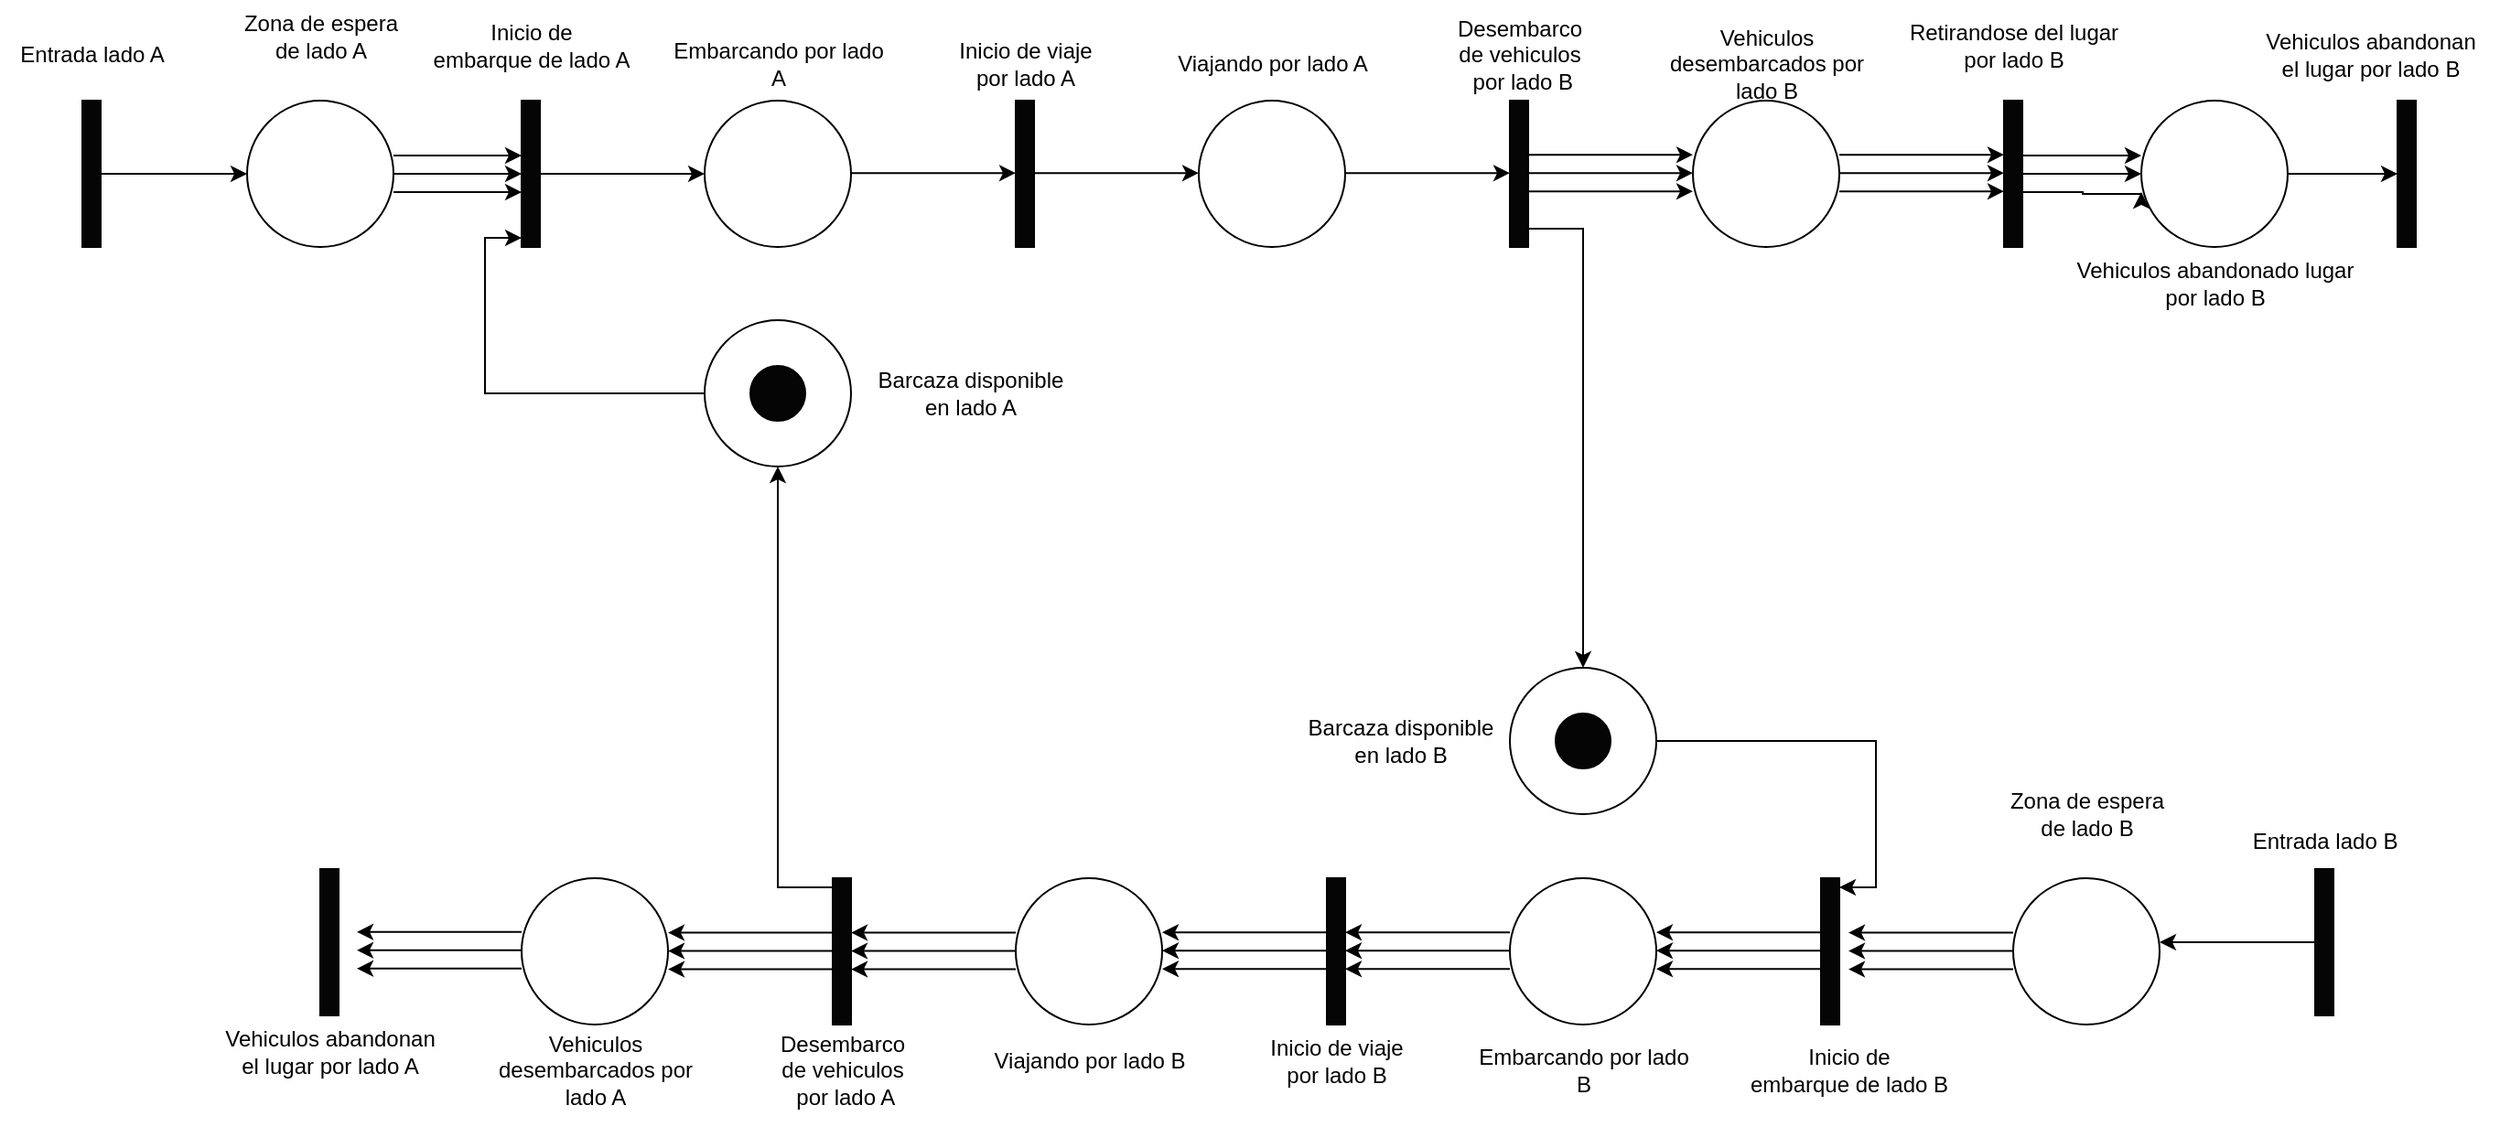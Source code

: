 <mxfile version="24.8.4">
  <diagram name="Page-1" id="fL57ZsQB82uFvDD6Spux">
    <mxGraphModel dx="683" dy="345" grid="1" gridSize="10" guides="1" tooltips="1" connect="1" arrows="1" fold="1" page="1" pageScale="1" pageWidth="1400" pageHeight="850" math="0" shadow="0">
      <root>
        <mxCell id="0" />
        <mxCell id="1" parent="0" />
        <mxCell id="WCE37zqOBh-SffteqKLI-4" value="" style="edgeStyle=orthogonalEdgeStyle;rounded=0;orthogonalLoop=1;jettySize=auto;html=1;curved=0;" edge="1" parent="1" source="WCE37zqOBh-SffteqKLI-1" target="WCE37zqOBh-SffteqKLI-3">
          <mxGeometry relative="1" as="geometry" />
        </mxCell>
        <mxCell id="WCE37zqOBh-SffteqKLI-1" value="" style="html=1;points=[[0,0,0,0,5],[0,1,0,0,-5],[1,0,0,0,5],[1,1,0,0,-5]];perimeter=orthogonalPerimeter;outlineConnect=0;targetShapes=umlLifeline;portConstraint=eastwest;newEdgeStyle={&quot;curved&quot;:0,&quot;rounded&quot;:0};fillColor=#050505;" vertex="1" parent="1">
          <mxGeometry x="80" y="200" width="10" height="80" as="geometry" />
        </mxCell>
        <mxCell id="WCE37zqOBh-SffteqKLI-2" value="Entrada lado A" style="text;html=1;align=center;verticalAlign=middle;resizable=0;points=[];autosize=1;strokeColor=none;fillColor=none;" vertex="1" parent="1">
          <mxGeometry x="35" y="160" width="100" height="30" as="geometry" />
        </mxCell>
        <mxCell id="WCE37zqOBh-SffteqKLI-7" value="" style="edgeStyle=orthogonalEdgeStyle;rounded=0;orthogonalLoop=1;jettySize=auto;html=1;" edge="1" parent="1" source="WCE37zqOBh-SffteqKLI-3" target="WCE37zqOBh-SffteqKLI-6">
          <mxGeometry relative="1" as="geometry" />
        </mxCell>
        <mxCell id="WCE37zqOBh-SffteqKLI-3" value="" style="ellipse;whiteSpace=wrap;html=1;aspect=fixed;" vertex="1" parent="1">
          <mxGeometry x="170" y="200" width="80" height="80" as="geometry" />
        </mxCell>
        <mxCell id="WCE37zqOBh-SffteqKLI-5" value="&lt;div&gt;Zona de espera&lt;/div&gt;&lt;div&gt;de lado A&lt;br&gt;&lt;/div&gt;" style="text;html=1;align=center;verticalAlign=middle;resizable=0;points=[];autosize=1;strokeColor=none;fillColor=none;" vertex="1" parent="1">
          <mxGeometry x="155" y="145" width="110" height="40" as="geometry" />
        </mxCell>
        <mxCell id="WCE37zqOBh-SffteqKLI-9" value="" style="edgeStyle=orthogonalEdgeStyle;rounded=0;orthogonalLoop=1;jettySize=auto;html=1;curved=0;" edge="1" parent="1" source="WCE37zqOBh-SffteqKLI-6" target="WCE37zqOBh-SffteqKLI-8">
          <mxGeometry relative="1" as="geometry" />
        </mxCell>
        <mxCell id="WCE37zqOBh-SffteqKLI-6" value="" style="html=1;points=[[0,0,0,0,5],[0,1,0,0,-5],[1,0,0,0,5],[1,1,0,0,-5]];perimeter=orthogonalPerimeter;outlineConnect=0;targetShapes=umlLifeline;portConstraint=eastwest;newEdgeStyle={&quot;curved&quot;:0,&quot;rounded&quot;:0};fillColor=#050505;" vertex="1" parent="1">
          <mxGeometry x="320" y="200" width="10" height="80" as="geometry" />
        </mxCell>
        <mxCell id="WCE37zqOBh-SffteqKLI-8" value="" style="ellipse;whiteSpace=wrap;html=1;aspect=fixed;" vertex="1" parent="1">
          <mxGeometry x="420" y="200" width="80" height="80" as="geometry" />
        </mxCell>
        <mxCell id="WCE37zqOBh-SffteqKLI-18" value="" style="html=1;points=[[0,0,0,0,5],[0,1,0,0,-5],[1,0,0,0,5],[1,1,0,0,-5]];perimeter=orthogonalPerimeter;outlineConnect=0;targetShapes=umlLifeline;portConstraint=eastwest;newEdgeStyle={&quot;curved&quot;:0,&quot;rounded&quot;:0};fillColor=#050505;" vertex="1" parent="1">
          <mxGeometry x="590" y="200" width="10" height="80" as="geometry" />
        </mxCell>
        <mxCell id="WCE37zqOBh-SffteqKLI-27" value="" style="edgeStyle=orthogonalEdgeStyle;rounded=0;orthogonalLoop=1;jettySize=auto;html=1;" edge="1" parent="1">
          <mxGeometry relative="1" as="geometry">
            <mxPoint x="250" y="250" as="sourcePoint" />
            <mxPoint x="320" y="250" as="targetPoint" />
          </mxGeometry>
        </mxCell>
        <mxCell id="WCE37zqOBh-SffteqKLI-28" value="" style="edgeStyle=orthogonalEdgeStyle;rounded=0;orthogonalLoop=1;jettySize=auto;html=1;" edge="1" parent="1">
          <mxGeometry relative="1" as="geometry">
            <mxPoint x="250" y="230" as="sourcePoint" />
            <mxPoint x="320" y="230" as="targetPoint" />
          </mxGeometry>
        </mxCell>
        <mxCell id="WCE37zqOBh-SffteqKLI-31" value="" style="ellipse;whiteSpace=wrap;html=1;aspect=fixed;" vertex="1" parent="1">
          <mxGeometry x="420" y="320" width="80" height="80" as="geometry" />
        </mxCell>
        <mxCell id="WCE37zqOBh-SffteqKLI-32" style="edgeStyle=orthogonalEdgeStyle;rounded=0;orthogonalLoop=1;jettySize=auto;html=1;entryX=0;entryY=1;entryDx=0;entryDy=-5;entryPerimeter=0;" edge="1" parent="1" source="WCE37zqOBh-SffteqKLI-31" target="WCE37zqOBh-SffteqKLI-6">
          <mxGeometry relative="1" as="geometry">
            <Array as="points">
              <mxPoint x="300" y="360" />
              <mxPoint x="300" y="275" />
            </Array>
          </mxGeometry>
        </mxCell>
        <mxCell id="WCE37zqOBh-SffteqKLI-33" value="" style="ellipse;whiteSpace=wrap;html=1;aspect=fixed;fillColor=#050505;" vertex="1" parent="1">
          <mxGeometry x="445" y="345" width="30" height="30" as="geometry" />
        </mxCell>
        <mxCell id="WCE37zqOBh-SffteqKLI-34" value="" style="edgeStyle=orthogonalEdgeStyle;rounded=0;orthogonalLoop=1;jettySize=auto;html=1;curved=0;" edge="1" parent="1">
          <mxGeometry relative="1" as="geometry">
            <mxPoint x="500" y="239.58" as="sourcePoint" />
            <mxPoint x="590" y="239.58" as="targetPoint" />
          </mxGeometry>
        </mxCell>
        <mxCell id="WCE37zqOBh-SffteqKLI-37" value="" style="ellipse;whiteSpace=wrap;html=1;aspect=fixed;" vertex="1" parent="1">
          <mxGeometry x="690" y="200" width="80" height="80" as="geometry" />
        </mxCell>
        <mxCell id="WCE37zqOBh-SffteqKLI-112" style="edgeStyle=orthogonalEdgeStyle;rounded=0;orthogonalLoop=1;jettySize=auto;html=1;curved=0;entryX=0.5;entryY=0;entryDx=0;entryDy=0;" edge="1" parent="1" source="WCE37zqOBh-SffteqKLI-38" target="WCE37zqOBh-SffteqKLI-98">
          <mxGeometry relative="1" as="geometry">
            <Array as="points">
              <mxPoint x="900" y="270" />
            </Array>
          </mxGeometry>
        </mxCell>
        <mxCell id="WCE37zqOBh-SffteqKLI-38" value="" style="html=1;points=[[0,0,0,0,5],[0,1,0,0,-5],[1,0,0,0,5],[1,1,0,0,-5]];perimeter=orthogonalPerimeter;outlineConnect=0;targetShapes=umlLifeline;portConstraint=eastwest;newEdgeStyle={&quot;curved&quot;:0,&quot;rounded&quot;:0};fillColor=#050505;" vertex="1" parent="1">
          <mxGeometry x="860" y="200" width="10" height="80" as="geometry" />
        </mxCell>
        <mxCell id="WCE37zqOBh-SffteqKLI-39" value="" style="edgeStyle=orthogonalEdgeStyle;rounded=0;orthogonalLoop=1;jettySize=auto;html=1;curved=0;" edge="1" parent="1">
          <mxGeometry relative="1" as="geometry">
            <mxPoint x="770" y="239.58" as="sourcePoint" />
            <mxPoint x="860" y="239.58" as="targetPoint" />
          </mxGeometry>
        </mxCell>
        <mxCell id="WCE37zqOBh-SffteqKLI-42" value="" style="edgeStyle=orthogonalEdgeStyle;rounded=0;orthogonalLoop=1;jettySize=auto;html=1;curved=0;" edge="1" parent="1">
          <mxGeometry relative="1" as="geometry">
            <mxPoint x="600" y="239.58" as="sourcePoint" />
            <mxPoint x="690" y="239.58" as="targetPoint" />
          </mxGeometry>
        </mxCell>
        <mxCell id="WCE37zqOBh-SffteqKLI-46" value="" style="ellipse;whiteSpace=wrap;html=1;aspect=fixed;" vertex="1" parent="1">
          <mxGeometry x="320" y="625" width="80" height="80" as="geometry" />
        </mxCell>
        <mxCell id="WCE37zqOBh-SffteqKLI-111" style="edgeStyle=orthogonalEdgeStyle;rounded=0;orthogonalLoop=1;jettySize=auto;html=1;curved=0;entryX=0.5;entryY=1;entryDx=0;entryDy=0;" edge="1" parent="1" source="WCE37zqOBh-SffteqKLI-48" target="WCE37zqOBh-SffteqKLI-31">
          <mxGeometry relative="1" as="geometry">
            <Array as="points">
              <mxPoint x="460" y="630" />
            </Array>
          </mxGeometry>
        </mxCell>
        <mxCell id="WCE37zqOBh-SffteqKLI-48" value="" style="html=1;points=[[0,0,0,0,5],[0,1,0,0,-5],[1,0,0,0,5],[1,1,0,0,-5]];perimeter=orthogonalPerimeter;outlineConnect=0;targetShapes=umlLifeline;portConstraint=eastwest;newEdgeStyle={&quot;curved&quot;:0,&quot;rounded&quot;:0};fillColor=#050505;" vertex="1" parent="1">
          <mxGeometry x="490" y="625" width="10" height="80" as="geometry" />
        </mxCell>
        <mxCell id="WCE37zqOBh-SffteqKLI-49" value="" style="ellipse;whiteSpace=wrap;html=1;aspect=fixed;" vertex="1" parent="1">
          <mxGeometry x="590" y="625" width="80" height="80" as="geometry" />
        </mxCell>
        <mxCell id="WCE37zqOBh-SffteqKLI-50" value="" style="html=1;points=[[0,0,0,0,5],[0,1,0,0,-5],[1,0,0,0,5],[1,1,0,0,-5]];perimeter=orthogonalPerimeter;outlineConnect=0;targetShapes=umlLifeline;portConstraint=eastwest;newEdgeStyle={&quot;curved&quot;:0,&quot;rounded&quot;:0};fillColor=#050505;" vertex="1" parent="1">
          <mxGeometry x="760" y="625" width="10" height="80" as="geometry" />
        </mxCell>
        <mxCell id="WCE37zqOBh-SffteqKLI-55" value="" style="edgeStyle=orthogonalEdgeStyle;rounded=0;orthogonalLoop=1;jettySize=auto;html=1;curved=0;" edge="1" parent="1">
          <mxGeometry relative="1" as="geometry">
            <mxPoint x="760" y="664.58" as="sourcePoint" />
            <mxPoint x="670" y="664.58" as="targetPoint" />
          </mxGeometry>
        </mxCell>
        <mxCell id="WCE37zqOBh-SffteqKLI-56" value="" style="edgeStyle=orthogonalEdgeStyle;rounded=0;orthogonalLoop=1;jettySize=auto;html=1;entryX=0;entryY=0.375;entryDx=0;entryDy=0;entryPerimeter=0;" edge="1" parent="1">
          <mxGeometry relative="1" as="geometry">
            <mxPoint x="760" y="654.58" as="sourcePoint" />
            <mxPoint x="670" y="654.58" as="targetPoint" />
          </mxGeometry>
        </mxCell>
        <mxCell id="WCE37zqOBh-SffteqKLI-57" value="" style="edgeStyle=orthogonalEdgeStyle;rounded=0;orthogonalLoop=1;jettySize=auto;html=1;entryX=0;entryY=0.625;entryDx=0;entryDy=0;entryPerimeter=0;" edge="1" parent="1">
          <mxGeometry relative="1" as="geometry">
            <mxPoint x="760" y="674.58" as="sourcePoint" />
            <mxPoint x="670" y="674.58" as="targetPoint" />
          </mxGeometry>
        </mxCell>
        <mxCell id="WCE37zqOBh-SffteqKLI-58" value="" style="ellipse;whiteSpace=wrap;html=1;aspect=fixed;" vertex="1" parent="1">
          <mxGeometry x="860" y="625" width="80" height="80" as="geometry" />
        </mxCell>
        <mxCell id="WCE37zqOBh-SffteqKLI-59" value="" style="html=1;points=[[0,0,0,0,5],[0,1,0,0,-5],[1,0,0,0,5],[1,1,0,0,-5]];perimeter=orthogonalPerimeter;outlineConnect=0;targetShapes=umlLifeline;portConstraint=eastwest;newEdgeStyle={&quot;curved&quot;:0,&quot;rounded&quot;:0};fillColor=#050505;" vertex="1" parent="1">
          <mxGeometry x="1030" y="625" width="10" height="80" as="geometry" />
        </mxCell>
        <mxCell id="WCE37zqOBh-SffteqKLI-60" value="" style="edgeStyle=orthogonalEdgeStyle;rounded=0;orthogonalLoop=1;jettySize=auto;html=1;curved=0;" edge="1" parent="1">
          <mxGeometry relative="1" as="geometry">
            <mxPoint x="1030" y="664.58" as="sourcePoint" />
            <mxPoint x="940" y="664.58" as="targetPoint" />
          </mxGeometry>
        </mxCell>
        <mxCell id="WCE37zqOBh-SffteqKLI-61" value="" style="edgeStyle=orthogonalEdgeStyle;rounded=0;orthogonalLoop=1;jettySize=auto;html=1;entryX=0;entryY=0.375;entryDx=0;entryDy=0;entryPerimeter=0;" edge="1" parent="1">
          <mxGeometry relative="1" as="geometry">
            <mxPoint x="1030" y="654.58" as="sourcePoint" />
            <mxPoint x="940" y="654.58" as="targetPoint" />
          </mxGeometry>
        </mxCell>
        <mxCell id="WCE37zqOBh-SffteqKLI-62" value="" style="edgeStyle=orthogonalEdgeStyle;rounded=0;orthogonalLoop=1;jettySize=auto;html=1;entryX=0;entryY=0.625;entryDx=0;entryDy=0;entryPerimeter=0;" edge="1" parent="1">
          <mxGeometry relative="1" as="geometry">
            <mxPoint x="1030" y="674.58" as="sourcePoint" />
            <mxPoint x="940" y="674.58" as="targetPoint" />
          </mxGeometry>
        </mxCell>
        <mxCell id="WCE37zqOBh-SffteqKLI-63" value="" style="edgeStyle=orthogonalEdgeStyle;rounded=0;orthogonalLoop=1;jettySize=auto;html=1;curved=0;" edge="1" parent="1">
          <mxGeometry relative="1" as="geometry">
            <mxPoint x="860" y="664.58" as="sourcePoint" />
            <mxPoint x="770" y="664.58" as="targetPoint" />
          </mxGeometry>
        </mxCell>
        <mxCell id="WCE37zqOBh-SffteqKLI-64" value="" style="edgeStyle=orthogonalEdgeStyle;rounded=0;orthogonalLoop=1;jettySize=auto;html=1;entryX=0;entryY=0.375;entryDx=0;entryDy=0;entryPerimeter=0;" edge="1" parent="1">
          <mxGeometry relative="1" as="geometry">
            <mxPoint x="860" y="654.58" as="sourcePoint" />
            <mxPoint x="770" y="654.58" as="targetPoint" />
          </mxGeometry>
        </mxCell>
        <mxCell id="WCE37zqOBh-SffteqKLI-65" value="" style="edgeStyle=orthogonalEdgeStyle;rounded=0;orthogonalLoop=1;jettySize=auto;html=1;entryX=0;entryY=0.625;entryDx=0;entryDy=0;entryPerimeter=0;" edge="1" parent="1">
          <mxGeometry relative="1" as="geometry">
            <mxPoint x="860" y="674.58" as="sourcePoint" />
            <mxPoint x="770" y="674.58" as="targetPoint" />
          </mxGeometry>
        </mxCell>
        <mxCell id="WCE37zqOBh-SffteqKLI-67" value="" style="ellipse;whiteSpace=wrap;html=1;aspect=fixed;" vertex="1" parent="1">
          <mxGeometry x="960" y="200" width="80" height="80" as="geometry" />
        </mxCell>
        <mxCell id="WCE37zqOBh-SffteqKLI-132" style="edgeStyle=orthogonalEdgeStyle;rounded=0;orthogonalLoop=1;jettySize=auto;html=1;curved=0;" edge="1" parent="1" source="WCE37zqOBh-SffteqKLI-68" target="WCE37zqOBh-SffteqKLI-131">
          <mxGeometry relative="1" as="geometry" />
        </mxCell>
        <mxCell id="WCE37zqOBh-SffteqKLI-68" value="" style="html=1;points=[[0,0,0,0,5],[0,1,0,0,-5],[1,0,0,0,5],[1,1,0,0,-5]];perimeter=orthogonalPerimeter;outlineConnect=0;targetShapes=umlLifeline;portConstraint=eastwest;newEdgeStyle={&quot;curved&quot;:0,&quot;rounded&quot;:0};fillColor=#050505;" vertex="1" parent="1">
          <mxGeometry x="1130" y="200" width="10" height="80" as="geometry" />
        </mxCell>
        <mxCell id="WCE37zqOBh-SffteqKLI-69" value="" style="edgeStyle=orthogonalEdgeStyle;rounded=0;orthogonalLoop=1;jettySize=auto;html=1;curved=0;" edge="1" parent="1">
          <mxGeometry relative="1" as="geometry">
            <mxPoint x="1040" y="239.58" as="sourcePoint" />
            <mxPoint x="1130" y="239.58" as="targetPoint" />
          </mxGeometry>
        </mxCell>
        <mxCell id="WCE37zqOBh-SffteqKLI-70" value="" style="edgeStyle=orthogonalEdgeStyle;rounded=0;orthogonalLoop=1;jettySize=auto;html=1;entryX=0;entryY=0.375;entryDx=0;entryDy=0;entryPerimeter=0;" edge="1" parent="1">
          <mxGeometry relative="1" as="geometry">
            <mxPoint x="1040" y="229.58" as="sourcePoint" />
            <mxPoint x="1130" y="229.58" as="targetPoint" />
          </mxGeometry>
        </mxCell>
        <mxCell id="WCE37zqOBh-SffteqKLI-71" value="" style="edgeStyle=orthogonalEdgeStyle;rounded=0;orthogonalLoop=1;jettySize=auto;html=1;entryX=0;entryY=0.625;entryDx=0;entryDy=0;entryPerimeter=0;" edge="1" parent="1">
          <mxGeometry relative="1" as="geometry">
            <mxPoint x="1040" y="249.58" as="sourcePoint" />
            <mxPoint x="1130" y="249.58" as="targetPoint" />
          </mxGeometry>
        </mxCell>
        <mxCell id="WCE37zqOBh-SffteqKLI-72" value="" style="edgeStyle=orthogonalEdgeStyle;rounded=0;orthogonalLoop=1;jettySize=auto;html=1;curved=0;" edge="1" parent="1">
          <mxGeometry relative="1" as="geometry">
            <mxPoint x="870" y="239.58" as="sourcePoint" />
            <mxPoint x="960" y="239.58" as="targetPoint" />
          </mxGeometry>
        </mxCell>
        <mxCell id="WCE37zqOBh-SffteqKLI-73" value="" style="edgeStyle=orthogonalEdgeStyle;rounded=0;orthogonalLoop=1;jettySize=auto;html=1;entryX=0;entryY=0.375;entryDx=0;entryDy=0;entryPerimeter=0;" edge="1" parent="1">
          <mxGeometry relative="1" as="geometry">
            <mxPoint x="870" y="229.58" as="sourcePoint" />
            <mxPoint x="960" y="229.58" as="targetPoint" />
          </mxGeometry>
        </mxCell>
        <mxCell id="WCE37zqOBh-SffteqKLI-74" value="" style="edgeStyle=orthogonalEdgeStyle;rounded=0;orthogonalLoop=1;jettySize=auto;html=1;entryX=0;entryY=0.625;entryDx=0;entryDy=0;entryPerimeter=0;" edge="1" parent="1">
          <mxGeometry relative="1" as="geometry">
            <mxPoint x="870" y="249.58" as="sourcePoint" />
            <mxPoint x="960" y="249.58" as="targetPoint" />
          </mxGeometry>
        </mxCell>
        <mxCell id="WCE37zqOBh-SffteqKLI-83" value="" style="edgeStyle=orthogonalEdgeStyle;rounded=0;orthogonalLoop=1;jettySize=auto;html=1;curved=0;" edge="1" parent="1" source="WCE37zqOBh-SffteqKLI-84">
          <mxGeometry relative="1" as="geometry">
            <mxPoint x="1215" y="660" as="targetPoint" />
          </mxGeometry>
        </mxCell>
        <mxCell id="WCE37zqOBh-SffteqKLI-84" value="" style="html=1;points=[[0,0,0,0,5],[0,1,0,0,-5],[1,0,0,0,5],[1,1,0,0,-5]];perimeter=orthogonalPerimeter;outlineConnect=0;targetShapes=umlLifeline;portConstraint=eastwest;newEdgeStyle={&quot;curved&quot;:0,&quot;rounded&quot;:0};fillColor=#050505;" vertex="1" parent="1">
          <mxGeometry x="1300" y="620" width="10" height="80" as="geometry" />
        </mxCell>
        <mxCell id="WCE37zqOBh-SffteqKLI-85" value="Entrada lado B" style="text;html=1;align=center;verticalAlign=middle;resizable=0;points=[];autosize=1;strokeColor=none;fillColor=none;" vertex="1" parent="1">
          <mxGeometry x="1255" y="590" width="100" height="30" as="geometry" />
        </mxCell>
        <mxCell id="WCE37zqOBh-SffteqKLI-86" value="" style="ellipse;whiteSpace=wrap;html=1;aspect=fixed;" vertex="1" parent="1">
          <mxGeometry x="1135" y="625" width="80" height="80" as="geometry" />
        </mxCell>
        <mxCell id="WCE37zqOBh-SffteqKLI-87" value="&lt;div&gt;Zona de espera&lt;/div&gt;&lt;div&gt;de lado B&lt;br&gt;&lt;/div&gt;" style="text;html=1;align=center;verticalAlign=middle;resizable=0;points=[];autosize=1;strokeColor=none;fillColor=none;" vertex="1" parent="1">
          <mxGeometry x="1120" y="570" width="110" height="40" as="geometry" />
        </mxCell>
        <mxCell id="WCE37zqOBh-SffteqKLI-92" value="" style="edgeStyle=orthogonalEdgeStyle;rounded=0;orthogonalLoop=1;jettySize=auto;html=1;curved=0;" edge="1" parent="1">
          <mxGeometry relative="1" as="geometry">
            <mxPoint x="590" y="664.8" as="sourcePoint" />
            <mxPoint x="500" y="664.8" as="targetPoint" />
          </mxGeometry>
        </mxCell>
        <mxCell id="WCE37zqOBh-SffteqKLI-93" value="" style="edgeStyle=orthogonalEdgeStyle;rounded=0;orthogonalLoop=1;jettySize=auto;html=1;entryX=0;entryY=0.375;entryDx=0;entryDy=0;entryPerimeter=0;" edge="1" parent="1">
          <mxGeometry relative="1" as="geometry">
            <mxPoint x="590" y="654.8" as="sourcePoint" />
            <mxPoint x="500" y="654.8" as="targetPoint" />
          </mxGeometry>
        </mxCell>
        <mxCell id="WCE37zqOBh-SffteqKLI-94" value="" style="edgeStyle=orthogonalEdgeStyle;rounded=0;orthogonalLoop=1;jettySize=auto;html=1;entryX=0;entryY=0.625;entryDx=0;entryDy=0;entryPerimeter=0;" edge="1" parent="1">
          <mxGeometry relative="1" as="geometry">
            <mxPoint x="590" y="674.8" as="sourcePoint" />
            <mxPoint x="500" y="674.8" as="targetPoint" />
          </mxGeometry>
        </mxCell>
        <mxCell id="WCE37zqOBh-SffteqKLI-95" value="" style="edgeStyle=orthogonalEdgeStyle;rounded=0;orthogonalLoop=1;jettySize=auto;html=1;curved=0;" edge="1" parent="1">
          <mxGeometry relative="1" as="geometry">
            <mxPoint x="490" y="664.8" as="sourcePoint" />
            <mxPoint x="400" y="664.8" as="targetPoint" />
          </mxGeometry>
        </mxCell>
        <mxCell id="WCE37zqOBh-SffteqKLI-96" value="" style="edgeStyle=orthogonalEdgeStyle;rounded=0;orthogonalLoop=1;jettySize=auto;html=1;entryX=0;entryY=0.375;entryDx=0;entryDy=0;entryPerimeter=0;" edge="1" parent="1">
          <mxGeometry relative="1" as="geometry">
            <mxPoint x="490" y="654.8" as="sourcePoint" />
            <mxPoint x="400" y="654.8" as="targetPoint" />
          </mxGeometry>
        </mxCell>
        <mxCell id="WCE37zqOBh-SffteqKLI-97" value="" style="edgeStyle=orthogonalEdgeStyle;rounded=0;orthogonalLoop=1;jettySize=auto;html=1;entryX=0;entryY=0.625;entryDx=0;entryDy=0;entryPerimeter=0;" edge="1" parent="1">
          <mxGeometry relative="1" as="geometry">
            <mxPoint x="490" y="674.8" as="sourcePoint" />
            <mxPoint x="400" y="674.8" as="targetPoint" />
          </mxGeometry>
        </mxCell>
        <mxCell id="WCE37zqOBh-SffteqKLI-98" value="" style="ellipse;whiteSpace=wrap;html=1;aspect=fixed;" vertex="1" parent="1">
          <mxGeometry x="860" y="510" width="80" height="80" as="geometry" />
        </mxCell>
        <mxCell id="WCE37zqOBh-SffteqKLI-99" value="" style="ellipse;whiteSpace=wrap;html=1;aspect=fixed;fillColor=#050505;" vertex="1" parent="1">
          <mxGeometry x="885" y="535" width="30" height="30" as="geometry" />
        </mxCell>
        <mxCell id="WCE37zqOBh-SffteqKLI-101" value="" style="edgeStyle=orthogonalEdgeStyle;rounded=0;orthogonalLoop=1;jettySize=auto;html=1;curved=0;" edge="1" parent="1">
          <mxGeometry relative="1" as="geometry">
            <mxPoint x="1135" y="664.8" as="sourcePoint" />
            <mxPoint x="1045" y="664.8" as="targetPoint" />
          </mxGeometry>
        </mxCell>
        <mxCell id="WCE37zqOBh-SffteqKLI-102" value="" style="edgeStyle=orthogonalEdgeStyle;rounded=0;orthogonalLoop=1;jettySize=auto;html=1;entryX=0;entryY=0.375;entryDx=0;entryDy=0;entryPerimeter=0;" edge="1" parent="1">
          <mxGeometry relative="1" as="geometry">
            <mxPoint x="1135" y="654.8" as="sourcePoint" />
            <mxPoint x="1045" y="654.8" as="targetPoint" />
          </mxGeometry>
        </mxCell>
        <mxCell id="WCE37zqOBh-SffteqKLI-103" value="" style="edgeStyle=orthogonalEdgeStyle;rounded=0;orthogonalLoop=1;jettySize=auto;html=1;entryX=0;entryY=0.625;entryDx=0;entryDy=0;entryPerimeter=0;" edge="1" parent="1">
          <mxGeometry relative="1" as="geometry">
            <mxPoint x="1135" y="674.8" as="sourcePoint" />
            <mxPoint x="1045" y="674.8" as="targetPoint" />
          </mxGeometry>
        </mxCell>
        <mxCell id="WCE37zqOBh-SffteqKLI-106" style="edgeStyle=orthogonalEdgeStyle;rounded=0;orthogonalLoop=1;jettySize=auto;html=1;entryX=1;entryY=0;entryDx=0;entryDy=5;entryPerimeter=0;" edge="1" parent="1" source="WCE37zqOBh-SffteqKLI-98" target="WCE37zqOBh-SffteqKLI-59">
          <mxGeometry relative="1" as="geometry">
            <Array as="points">
              <mxPoint x="1060" y="550" />
              <mxPoint x="1060" y="630" />
            </Array>
          </mxGeometry>
        </mxCell>
        <mxCell id="WCE37zqOBh-SffteqKLI-107" value="" style="html=1;points=[[0,0,0,0,5],[0,1,0,0,-5],[1,0,0,0,5],[1,1,0,0,-5]];perimeter=orthogonalPerimeter;outlineConnect=0;targetShapes=umlLifeline;portConstraint=eastwest;newEdgeStyle={&quot;curved&quot;:0,&quot;rounded&quot;:0};fillColor=#050505;" vertex="1" parent="1">
          <mxGeometry x="210" y="620" width="10" height="80" as="geometry" />
        </mxCell>
        <mxCell id="WCE37zqOBh-SffteqKLI-108" value="" style="edgeStyle=orthogonalEdgeStyle;rounded=0;orthogonalLoop=1;jettySize=auto;html=1;curved=0;" edge="1" parent="1">
          <mxGeometry relative="1" as="geometry">
            <mxPoint x="320" y="664.41" as="sourcePoint" />
            <mxPoint x="230" y="664.41" as="targetPoint" />
          </mxGeometry>
        </mxCell>
        <mxCell id="WCE37zqOBh-SffteqKLI-109" value="" style="edgeStyle=orthogonalEdgeStyle;rounded=0;orthogonalLoop=1;jettySize=auto;html=1;entryX=0;entryY=0.375;entryDx=0;entryDy=0;entryPerimeter=0;" edge="1" parent="1">
          <mxGeometry relative="1" as="geometry">
            <mxPoint x="320" y="654.41" as="sourcePoint" />
            <mxPoint x="230" y="654.41" as="targetPoint" />
          </mxGeometry>
        </mxCell>
        <mxCell id="WCE37zqOBh-SffteqKLI-110" value="" style="edgeStyle=orthogonalEdgeStyle;rounded=0;orthogonalLoop=1;jettySize=auto;html=1;entryX=0;entryY=0.625;entryDx=0;entryDy=0;entryPerimeter=0;" edge="1" parent="1">
          <mxGeometry relative="1" as="geometry">
            <mxPoint x="320" y="674.41" as="sourcePoint" />
            <mxPoint x="230" y="674.41" as="targetPoint" />
          </mxGeometry>
        </mxCell>
        <mxCell id="WCE37zqOBh-SffteqKLI-113" value="&lt;div&gt;Inicio de&lt;/div&gt;&lt;div&gt;embarque de lado A&lt;br&gt;&lt;/div&gt;" style="text;html=1;align=center;verticalAlign=middle;resizable=0;points=[];autosize=1;strokeColor=none;fillColor=none;" vertex="1" parent="1">
          <mxGeometry x="260" y="150" width="130" height="40" as="geometry" />
        </mxCell>
        <mxCell id="WCE37zqOBh-SffteqKLI-114" value="&lt;div&gt;Embarcando por lado&lt;/div&gt;&lt;div&gt;A&lt;br&gt;&lt;/div&gt;" style="text;html=1;align=center;verticalAlign=middle;resizable=0;points=[];autosize=1;strokeColor=none;fillColor=none;" vertex="1" parent="1">
          <mxGeometry x="390" y="160" width="140" height="40" as="geometry" />
        </mxCell>
        <mxCell id="WCE37zqOBh-SffteqKLI-115" value="&lt;div&gt;Inicio de viaje&lt;/div&gt;&lt;div&gt;por lado A&lt;br&gt;&lt;/div&gt;" style="text;html=1;align=center;verticalAlign=middle;resizable=0;points=[];autosize=1;strokeColor=none;fillColor=none;" vertex="1" parent="1">
          <mxGeometry x="545" y="160" width="100" height="40" as="geometry" />
        </mxCell>
        <mxCell id="WCE37zqOBh-SffteqKLI-116" value="Viajando por lado A" style="text;html=1;align=center;verticalAlign=middle;resizable=0;points=[];autosize=1;strokeColor=none;fillColor=none;" vertex="1" parent="1">
          <mxGeometry x="665" y="165" width="130" height="30" as="geometry" />
        </mxCell>
        <mxCell id="WCE37zqOBh-SffteqKLI-117" value="&lt;div&gt;Desembarco&lt;/div&gt;&lt;div&gt;de vehiculos&lt;br&gt;&lt;/div&gt;&lt;div&gt;&amp;nbsp;por lado B&lt;br&gt;&lt;/div&gt;" style="text;html=1;align=center;verticalAlign=middle;resizable=0;points=[];autosize=1;strokeColor=none;fillColor=none;" vertex="1" parent="1">
          <mxGeometry x="815" y="145" width="100" height="60" as="geometry" />
        </mxCell>
        <mxCell id="WCE37zqOBh-SffteqKLI-118" value="&lt;div&gt;Vehiculos&lt;/div&gt;&lt;div&gt;desembarcados por&lt;/div&gt;&lt;div&gt;lado B&lt;br&gt;&lt;/div&gt;" style="text;html=1;align=center;verticalAlign=middle;resizable=0;points=[];autosize=1;strokeColor=none;fillColor=none;" vertex="1" parent="1">
          <mxGeometry x="930" y="150" width="140" height="60" as="geometry" />
        </mxCell>
        <mxCell id="WCE37zqOBh-SffteqKLI-119" value="&lt;div&gt;Vehiculos abandonado lugar&lt;/div&gt;&lt;div&gt;por lado B&lt;br&gt;&lt;/div&gt;" style="text;html=1;align=center;verticalAlign=middle;resizable=0;points=[];autosize=1;strokeColor=none;fillColor=none;" vertex="1" parent="1">
          <mxGeometry x="1155" y="280" width="180" height="40" as="geometry" />
        </mxCell>
        <mxCell id="WCE37zqOBh-SffteqKLI-122" value="&lt;div&gt;Inicio de&lt;/div&gt;&lt;div&gt;embarque de lado B&lt;br&gt;&lt;/div&gt;" style="text;html=1;align=center;verticalAlign=middle;resizable=0;points=[];autosize=1;strokeColor=none;fillColor=none;" vertex="1" parent="1">
          <mxGeometry x="975" y="710" width="140" height="40" as="geometry" />
        </mxCell>
        <mxCell id="WCE37zqOBh-SffteqKLI-123" value="&lt;div&gt;Embarcando por lado&lt;/div&gt;&lt;div&gt;B&lt;br&gt;&lt;/div&gt;" style="text;html=1;align=center;verticalAlign=middle;resizable=0;points=[];autosize=1;strokeColor=none;fillColor=none;" vertex="1" parent="1">
          <mxGeometry x="830" y="710" width="140" height="40" as="geometry" />
        </mxCell>
        <mxCell id="WCE37zqOBh-SffteqKLI-124" value="&lt;div&gt;Inicio de viaje&lt;/div&gt;&lt;div&gt;por lado B&lt;br&gt;&lt;/div&gt;" style="text;html=1;align=center;verticalAlign=middle;resizable=0;points=[];autosize=1;strokeColor=none;fillColor=none;" vertex="1" parent="1">
          <mxGeometry x="715" y="705" width="100" height="40" as="geometry" />
        </mxCell>
        <mxCell id="WCE37zqOBh-SffteqKLI-125" value="Viajando por lado B" style="text;html=1;align=center;verticalAlign=middle;resizable=0;points=[];autosize=1;strokeColor=none;fillColor=none;" vertex="1" parent="1">
          <mxGeometry x="565" y="710" width="130" height="30" as="geometry" />
        </mxCell>
        <mxCell id="WCE37zqOBh-SffteqKLI-126" value="&lt;div&gt;Desembarco&lt;/div&gt;&lt;div&gt;de vehiculos&lt;br&gt;&lt;/div&gt;&lt;div&gt;&amp;nbsp;por lado A&lt;br&gt;&lt;/div&gt;" style="text;html=1;align=center;verticalAlign=middle;resizable=0;points=[];autosize=1;strokeColor=none;fillColor=none;" vertex="1" parent="1">
          <mxGeometry x="445" y="700" width="100" height="60" as="geometry" />
        </mxCell>
        <mxCell id="WCE37zqOBh-SffteqKLI-127" value="&lt;div&gt;Vehiculos&lt;/div&gt;&lt;div&gt;desembarcados por&lt;/div&gt;&lt;div&gt;lado A&lt;br&gt;&lt;/div&gt;" style="text;html=1;align=center;verticalAlign=middle;resizable=0;points=[];autosize=1;strokeColor=none;fillColor=none;" vertex="1" parent="1">
          <mxGeometry x="290" y="700" width="140" height="60" as="geometry" />
        </mxCell>
        <mxCell id="WCE37zqOBh-SffteqKLI-128" value="&lt;div&gt;Vehiculos abandonan&lt;/div&gt;&lt;div&gt;el lugar por lado A&lt;br&gt;&lt;/div&gt;" style="text;html=1;align=center;verticalAlign=middle;resizable=0;points=[];autosize=1;strokeColor=none;fillColor=none;" vertex="1" parent="1">
          <mxGeometry x="145" y="700" width="140" height="40" as="geometry" />
        </mxCell>
        <mxCell id="WCE37zqOBh-SffteqKLI-129" value="&lt;div&gt;Barcaza disponible&lt;/div&gt;&lt;div&gt;en lado B&lt;br&gt;&lt;/div&gt;" style="text;html=1;align=center;verticalAlign=middle;resizable=0;points=[];autosize=1;strokeColor=none;fillColor=none;" vertex="1" parent="1">
          <mxGeometry x="735" y="530" width="130" height="40" as="geometry" />
        </mxCell>
        <mxCell id="WCE37zqOBh-SffteqKLI-130" value="&lt;div&gt;Barcaza disponible&lt;/div&gt;&lt;div&gt;en lado A&lt;br&gt;&lt;/div&gt;" style="text;html=1;align=center;verticalAlign=middle;resizable=0;points=[];autosize=1;strokeColor=none;fillColor=none;" vertex="1" parent="1">
          <mxGeometry x="500" y="340" width="130" height="40" as="geometry" />
        </mxCell>
        <mxCell id="WCE37zqOBh-SffteqKLI-134" value="" style="edgeStyle=orthogonalEdgeStyle;rounded=0;orthogonalLoop=1;jettySize=auto;html=1;" edge="1" parent="1" source="WCE37zqOBh-SffteqKLI-131" target="WCE37zqOBh-SffteqKLI-133">
          <mxGeometry relative="1" as="geometry" />
        </mxCell>
        <mxCell id="WCE37zqOBh-SffteqKLI-131" value="" style="ellipse;whiteSpace=wrap;html=1;aspect=fixed;" vertex="1" parent="1">
          <mxGeometry x="1205" y="200" width="80" height="80" as="geometry" />
        </mxCell>
        <mxCell id="WCE37zqOBh-SffteqKLI-133" value="" style="html=1;points=[[0,0,0,0,5],[0,1,0,0,-5],[1,0,0,0,5],[1,1,0,0,-5]];perimeter=orthogonalPerimeter;outlineConnect=0;targetShapes=umlLifeline;portConstraint=eastwest;newEdgeStyle={&quot;curved&quot;:0,&quot;rounded&quot;:0};fillColor=#050505;" vertex="1" parent="1">
          <mxGeometry x="1345" y="200" width="10" height="80" as="geometry" />
        </mxCell>
        <mxCell id="WCE37zqOBh-SffteqKLI-135" value="&lt;div&gt;Vehiculos abandonan&lt;/div&gt;&lt;div&gt;el lugar por lado B&lt;br&gt;&lt;/div&gt;" style="text;html=1;align=center;verticalAlign=middle;resizable=0;points=[];autosize=1;strokeColor=none;fillColor=none;" vertex="1" parent="1">
          <mxGeometry x="1260" y="155" width="140" height="40" as="geometry" />
        </mxCell>
        <mxCell id="WCE37zqOBh-SffteqKLI-136" value="&lt;div&gt;Retirandose del lugar&lt;/div&gt;&lt;div&gt;por lado B&lt;br&gt;&lt;/div&gt;" style="text;html=1;align=center;verticalAlign=middle;resizable=0;points=[];autosize=1;strokeColor=none;fillColor=none;" vertex="1" parent="1">
          <mxGeometry x="1065" y="150" width="140" height="40" as="geometry" />
        </mxCell>
        <mxCell id="WCE37zqOBh-SffteqKLI-137" value="" style="edgeStyle=orthogonalEdgeStyle;rounded=0;orthogonalLoop=1;jettySize=auto;html=1;entryX=0;entryY=0.375;entryDx=0;entryDy=0;entryPerimeter=0;" edge="1" parent="1">
          <mxGeometry relative="1" as="geometry">
            <mxPoint x="1140" y="230" as="sourcePoint" />
            <mxPoint x="1205" y="230" as="targetPoint" />
          </mxGeometry>
        </mxCell>
        <mxCell id="WCE37zqOBh-SffteqKLI-138" value="" style="edgeStyle=orthogonalEdgeStyle;rounded=0;orthogonalLoop=1;jettySize=auto;html=1;entryX=0;entryY=0.625;entryDx=0;entryDy=0;entryPerimeter=0;" edge="1" parent="1" source="WCE37zqOBh-SffteqKLI-68">
          <mxGeometry relative="1" as="geometry">
            <mxPoint x="1150" y="250" as="sourcePoint" />
            <mxPoint x="1205" y="250.0" as="targetPoint" />
            <Array as="points">
              <mxPoint x="1173" y="250" />
              <mxPoint x="1205" y="251" />
            </Array>
          </mxGeometry>
        </mxCell>
      </root>
    </mxGraphModel>
  </diagram>
</mxfile>

